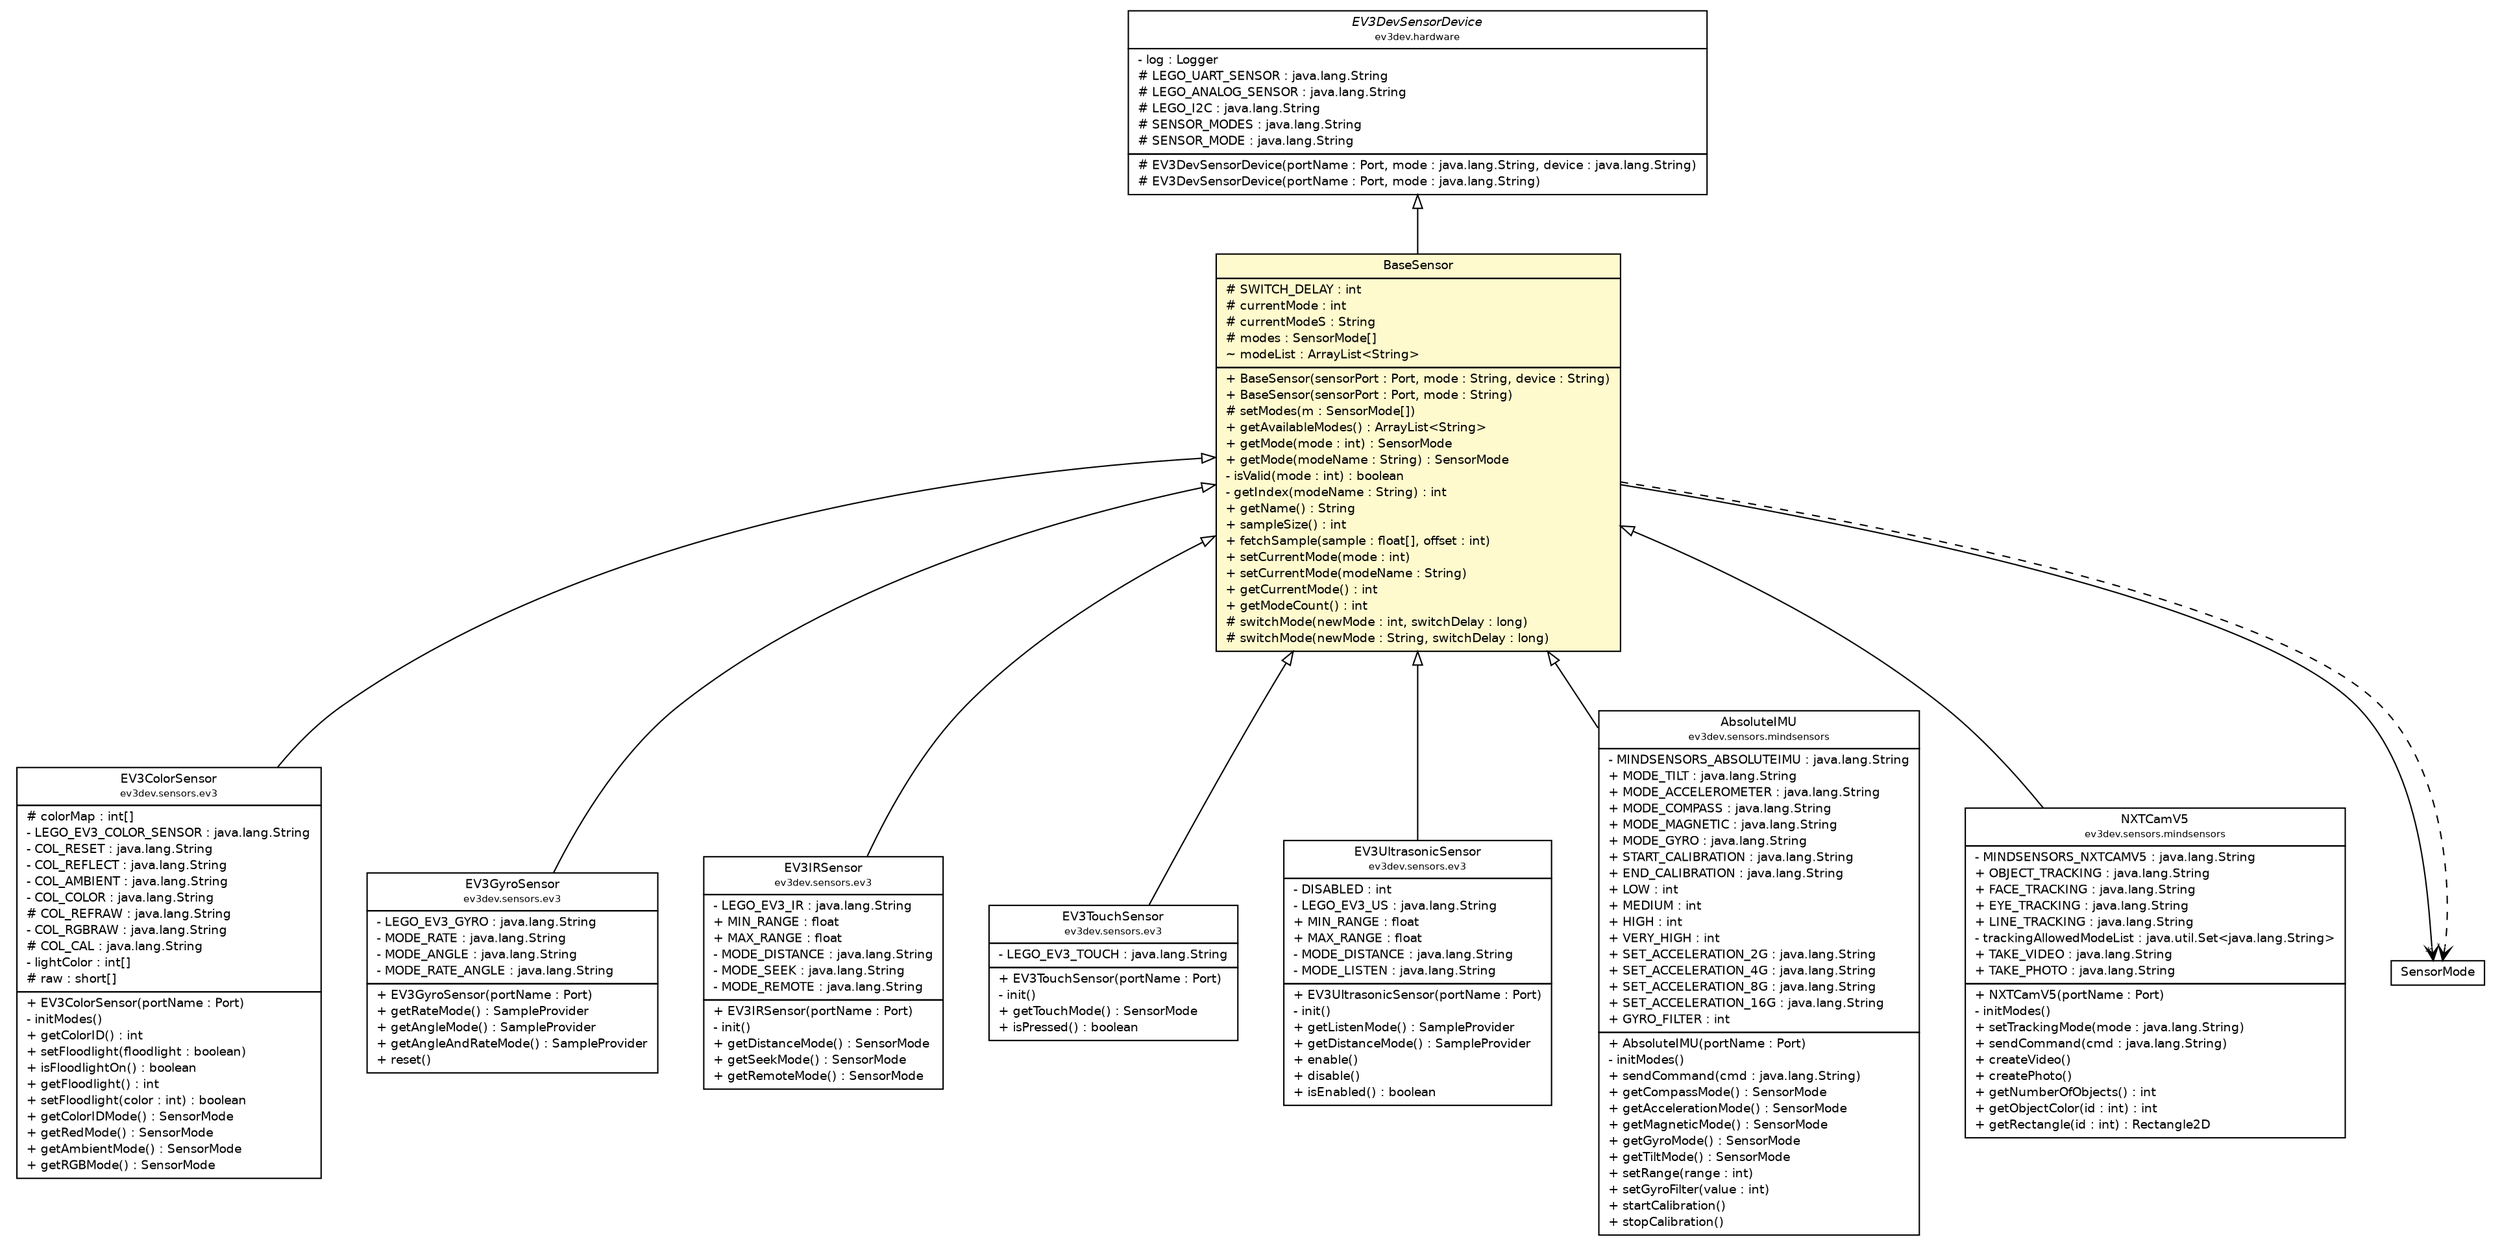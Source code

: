 #!/usr/local/bin/dot
#
# Class diagram 
# Generated by UMLGraph version R5_6-24-gf6e263 (http://www.umlgraph.org/)
#

digraph G {
	edge [fontname="Helvetica",fontsize=10,labelfontname="Helvetica",labelfontsize=10];
	node [fontname="Helvetica",fontsize=10,shape=plaintext];
	nodesep=0.25;
	ranksep=0.5;
	// ev3dev.hardware.EV3DevSensorDevice
	c1004 [label=<<table title="ev3dev.hardware.EV3DevSensorDevice" border="0" cellborder="1" cellspacing="0" cellpadding="2" port="p" href="../hardware/EV3DevSensorDevice.html">
		<tr><td><table border="0" cellspacing="0" cellpadding="1">
<tr><td align="center" balign="center"><font face="Helvetica-Oblique"> EV3DevSensorDevice </font></td></tr>
<tr><td align="center" balign="center"><font point-size="7.0"> ev3dev.hardware </font></td></tr>
		</table></td></tr>
		<tr><td><table border="0" cellspacing="0" cellpadding="1">
<tr><td align="left" balign="left"> - log : Logger </td></tr>
<tr><td align="left" balign="left"> # LEGO_UART_SENSOR : java.lang.String </td></tr>
<tr><td align="left" balign="left"> # LEGO_ANALOG_SENSOR : java.lang.String </td></tr>
<tr><td align="left" balign="left"> # LEGO_I2C : java.lang.String </td></tr>
<tr><td align="left" balign="left"> # SENSOR_MODES : java.lang.String </td></tr>
<tr><td align="left" balign="left"> # SENSOR_MODE : java.lang.String </td></tr>
		</table></td></tr>
		<tr><td><table border="0" cellspacing="0" cellpadding="1">
<tr><td align="left" balign="left"> # EV3DevSensorDevice(portName : Port, mode : java.lang.String, device : java.lang.String) </td></tr>
<tr><td align="left" balign="left"> # EV3DevSensorDevice(portName : Port, mode : java.lang.String) </td></tr>
		</table></td></tr>
		</table>>, URL="../hardware/EV3DevSensorDevice.html", fontname="Helvetica", fontcolor="black", fontsize=9.0];
	// ev3dev.sensors.BaseSensor
	c1006 [label=<<table title="ev3dev.sensors.BaseSensor" border="0" cellborder="1" cellspacing="0" cellpadding="2" port="p" bgcolor="lemonChiffon" href="./BaseSensor.html">
		<tr><td><table border="0" cellspacing="0" cellpadding="1">
<tr><td align="center" balign="center"> BaseSensor </td></tr>
		</table></td></tr>
		<tr><td><table border="0" cellspacing="0" cellpadding="1">
<tr><td align="left" balign="left"> # SWITCH_DELAY : int </td></tr>
<tr><td align="left" balign="left"> # currentMode : int </td></tr>
<tr><td align="left" balign="left"> # currentModeS : String </td></tr>
<tr><td align="left" balign="left"> # modes : SensorMode[] </td></tr>
<tr><td align="left" balign="left"> ~ modeList : ArrayList&lt;String&gt; </td></tr>
		</table></td></tr>
		<tr><td><table border="0" cellspacing="0" cellpadding="1">
<tr><td align="left" balign="left"> + BaseSensor(sensorPort : Port, mode : String, device : String) </td></tr>
<tr><td align="left" balign="left"> + BaseSensor(sensorPort : Port, mode : String) </td></tr>
<tr><td align="left" balign="left"> # setModes(m : SensorMode[]) </td></tr>
<tr><td align="left" balign="left"> + getAvailableModes() : ArrayList&lt;String&gt; </td></tr>
<tr><td align="left" balign="left"> + getMode(mode : int) : SensorMode </td></tr>
<tr><td align="left" balign="left"> + getMode(modeName : String) : SensorMode </td></tr>
<tr><td align="left" balign="left"> - isValid(mode : int) : boolean </td></tr>
<tr><td align="left" balign="left"> - getIndex(modeName : String) : int </td></tr>
<tr><td align="left" balign="left"> + getName() : String </td></tr>
<tr><td align="left" balign="left"> + sampleSize() : int </td></tr>
<tr><td align="left" balign="left"> + fetchSample(sample : float[], offset : int) </td></tr>
<tr><td align="left" balign="left"> + setCurrentMode(mode : int) </td></tr>
<tr><td align="left" balign="left"> + setCurrentMode(modeName : String) </td></tr>
<tr><td align="left" balign="left"> + getCurrentMode() : int </td></tr>
<tr><td align="left" balign="left"> + getModeCount() : int </td></tr>
<tr><td align="left" balign="left"> # switchMode(newMode : int, switchDelay : long) </td></tr>
<tr><td align="left" balign="left"> # switchMode(newMode : String, switchDelay : long) </td></tr>
		</table></td></tr>
		</table>>, URL="./BaseSensor.html", fontname="Helvetica", fontcolor="black", fontsize=9.0];
	// ev3dev.sensors.ev3.EV3ColorSensor
	c1012 [label=<<table title="ev3dev.sensors.ev3.EV3ColorSensor" border="0" cellborder="1" cellspacing="0" cellpadding="2" port="p" href="./ev3/EV3ColorSensor.html">
		<tr><td><table border="0" cellspacing="0" cellpadding="1">
<tr><td align="center" balign="center"> EV3ColorSensor </td></tr>
<tr><td align="center" balign="center"><font point-size="7.0"> ev3dev.sensors.ev3 </font></td></tr>
		</table></td></tr>
		<tr><td><table border="0" cellspacing="0" cellpadding="1">
<tr><td align="left" balign="left"> # colorMap : int[] </td></tr>
<tr><td align="left" balign="left"> - LEGO_EV3_COLOR_SENSOR : java.lang.String </td></tr>
<tr><td align="left" balign="left"> - COL_RESET : java.lang.String </td></tr>
<tr><td align="left" balign="left"> - COL_REFLECT : java.lang.String </td></tr>
<tr><td align="left" balign="left"> - COL_AMBIENT : java.lang.String </td></tr>
<tr><td align="left" balign="left"> - COL_COLOR : java.lang.String </td></tr>
<tr><td align="left" balign="left"> # COL_REFRAW : java.lang.String </td></tr>
<tr><td align="left" balign="left"> - COL_RGBRAW : java.lang.String </td></tr>
<tr><td align="left" balign="left"> # COL_CAL : java.lang.String </td></tr>
<tr><td align="left" balign="left"> - lightColor : int[] </td></tr>
<tr><td align="left" balign="left"> # raw : short[] </td></tr>
		</table></td></tr>
		<tr><td><table border="0" cellspacing="0" cellpadding="1">
<tr><td align="left" balign="left"> + EV3ColorSensor(portName : Port) </td></tr>
<tr><td align="left" balign="left"> - initModes() </td></tr>
<tr><td align="left" balign="left"> + getColorID() : int </td></tr>
<tr><td align="left" balign="left"> + setFloodlight(floodlight : boolean) </td></tr>
<tr><td align="left" balign="left"> + isFloodlightOn() : boolean </td></tr>
<tr><td align="left" balign="left"> + getFloodlight() : int </td></tr>
<tr><td align="left" balign="left"> + setFloodlight(color : int) : boolean </td></tr>
<tr><td align="left" balign="left"> + getColorIDMode() : SensorMode </td></tr>
<tr><td align="left" balign="left"> + getRedMode() : SensorMode </td></tr>
<tr><td align="left" balign="left"> + getAmbientMode() : SensorMode </td></tr>
<tr><td align="left" balign="left"> + getRGBMode() : SensorMode </td></tr>
		</table></td></tr>
		</table>>, URL="./ev3/EV3ColorSensor.html", fontname="Helvetica", fontcolor="black", fontsize=9.0];
	// ev3dev.sensors.ev3.EV3GyroSensor
	c1017 [label=<<table title="ev3dev.sensors.ev3.EV3GyroSensor" border="0" cellborder="1" cellspacing="0" cellpadding="2" port="p" href="./ev3/EV3GyroSensor.html">
		<tr><td><table border="0" cellspacing="0" cellpadding="1">
<tr><td align="center" balign="center"> EV3GyroSensor </td></tr>
<tr><td align="center" balign="center"><font point-size="7.0"> ev3dev.sensors.ev3 </font></td></tr>
		</table></td></tr>
		<tr><td><table border="0" cellspacing="0" cellpadding="1">
<tr><td align="left" balign="left"> - LEGO_EV3_GYRO : java.lang.String </td></tr>
<tr><td align="left" balign="left"> - MODE_RATE : java.lang.String </td></tr>
<tr><td align="left" balign="left"> - MODE_ANGLE : java.lang.String </td></tr>
<tr><td align="left" balign="left"> - MODE_RATE_ANGLE : java.lang.String </td></tr>
		</table></td></tr>
		<tr><td><table border="0" cellspacing="0" cellpadding="1">
<tr><td align="left" balign="left"> + EV3GyroSensor(portName : Port) </td></tr>
<tr><td align="left" balign="left"> + getRateMode() : SampleProvider </td></tr>
<tr><td align="left" balign="left"> + getAngleMode() : SampleProvider </td></tr>
<tr><td align="left" balign="left"> + getAngleAndRateMode() : SampleProvider </td></tr>
<tr><td align="left" balign="left"> + reset() </td></tr>
		</table></td></tr>
		</table>>, URL="./ev3/EV3GyroSensor.html", fontname="Helvetica", fontcolor="black", fontsize=9.0];
	// ev3dev.sensors.ev3.EV3IRSensor
	c1021 [label=<<table title="ev3dev.sensors.ev3.EV3IRSensor" border="0" cellborder="1" cellspacing="0" cellpadding="2" port="p" href="./ev3/EV3IRSensor.html">
		<tr><td><table border="0" cellspacing="0" cellpadding="1">
<tr><td align="center" balign="center"> EV3IRSensor </td></tr>
<tr><td align="center" balign="center"><font point-size="7.0"> ev3dev.sensors.ev3 </font></td></tr>
		</table></td></tr>
		<tr><td><table border="0" cellspacing="0" cellpadding="1">
<tr><td align="left" balign="left"> - LEGO_EV3_IR : java.lang.String </td></tr>
<tr><td align="left" balign="left"> + MIN_RANGE : float </td></tr>
<tr><td align="left" balign="left"> + MAX_RANGE : float </td></tr>
<tr><td align="left" balign="left"> - MODE_DISTANCE : java.lang.String </td></tr>
<tr><td align="left" balign="left"> - MODE_SEEK : java.lang.String </td></tr>
<tr><td align="left" balign="left"> - MODE_REMOTE : java.lang.String </td></tr>
		</table></td></tr>
		<tr><td><table border="0" cellspacing="0" cellpadding="1">
<tr><td align="left" balign="left"> + EV3IRSensor(portName : Port) </td></tr>
<tr><td align="left" balign="left"> - init() </td></tr>
<tr><td align="left" balign="left"> + getDistanceMode() : SensorMode </td></tr>
<tr><td align="left" balign="left"> + getSeekMode() : SensorMode </td></tr>
<tr><td align="left" balign="left"> + getRemoteMode() : SensorMode </td></tr>
		</table></td></tr>
		</table>>, URL="./ev3/EV3IRSensor.html", fontname="Helvetica", fontcolor="black", fontsize=9.0];
	// ev3dev.sensors.ev3.EV3TouchSensor
	c1025 [label=<<table title="ev3dev.sensors.ev3.EV3TouchSensor" border="0" cellborder="1" cellspacing="0" cellpadding="2" port="p" href="./ev3/EV3TouchSensor.html">
		<tr><td><table border="0" cellspacing="0" cellpadding="1">
<tr><td align="center" balign="center"> EV3TouchSensor </td></tr>
<tr><td align="center" balign="center"><font point-size="7.0"> ev3dev.sensors.ev3 </font></td></tr>
		</table></td></tr>
		<tr><td><table border="0" cellspacing="0" cellpadding="1">
<tr><td align="left" balign="left"> - LEGO_EV3_TOUCH : java.lang.String </td></tr>
		</table></td></tr>
		<tr><td><table border="0" cellspacing="0" cellpadding="1">
<tr><td align="left" balign="left"> + EV3TouchSensor(portName : Port) </td></tr>
<tr><td align="left" balign="left"> - init() </td></tr>
<tr><td align="left" balign="left"> + getTouchMode() : SensorMode </td></tr>
<tr><td align="left" balign="left"> + isPressed() : boolean </td></tr>
		</table></td></tr>
		</table>>, URL="./ev3/EV3TouchSensor.html", fontname="Helvetica", fontcolor="black", fontsize=9.0];
	// ev3dev.sensors.ev3.EV3UltrasonicSensor
	c1027 [label=<<table title="ev3dev.sensors.ev3.EV3UltrasonicSensor" border="0" cellborder="1" cellspacing="0" cellpadding="2" port="p" href="./ev3/EV3UltrasonicSensor.html">
		<tr><td><table border="0" cellspacing="0" cellpadding="1">
<tr><td align="center" balign="center"> EV3UltrasonicSensor </td></tr>
<tr><td align="center" balign="center"><font point-size="7.0"> ev3dev.sensors.ev3 </font></td></tr>
		</table></td></tr>
		<tr><td><table border="0" cellspacing="0" cellpadding="1">
<tr><td align="left" balign="left"> - DISABLED : int </td></tr>
<tr><td align="left" balign="left"> - LEGO_EV3_US : java.lang.String </td></tr>
<tr><td align="left" balign="left"> + MIN_RANGE : float </td></tr>
<tr><td align="left" balign="left"> + MAX_RANGE : float </td></tr>
<tr><td align="left" balign="left"> - MODE_DISTANCE : java.lang.String </td></tr>
<tr><td align="left" balign="left"> - MODE_LISTEN : java.lang.String </td></tr>
		</table></td></tr>
		<tr><td><table border="0" cellspacing="0" cellpadding="1">
<tr><td align="left" balign="left"> + EV3UltrasonicSensor(portName : Port) </td></tr>
<tr><td align="left" balign="left"> - init() </td></tr>
<tr><td align="left" balign="left"> + getListenMode() : SampleProvider </td></tr>
<tr><td align="left" balign="left"> + getDistanceMode() : SampleProvider </td></tr>
<tr><td align="left" balign="left"> + enable() </td></tr>
<tr><td align="left" balign="left"> + disable() </td></tr>
<tr><td align="left" balign="left"> + isEnabled() : boolean </td></tr>
		</table></td></tr>
		</table>>, URL="./ev3/EV3UltrasonicSensor.html", fontname="Helvetica", fontcolor="black", fontsize=9.0];
	// ev3dev.sensors.mindsensors.AbsoluteIMU
	c1030 [label=<<table title="ev3dev.sensors.mindsensors.AbsoluteIMU" border="0" cellborder="1" cellspacing="0" cellpadding="2" port="p" href="./mindsensors/AbsoluteIMU.html">
		<tr><td><table border="0" cellspacing="0" cellpadding="1">
<tr><td align="center" balign="center"> AbsoluteIMU </td></tr>
<tr><td align="center" balign="center"><font point-size="7.0"> ev3dev.sensors.mindsensors </font></td></tr>
		</table></td></tr>
		<tr><td><table border="0" cellspacing="0" cellpadding="1">
<tr><td align="left" balign="left"> - MINDSENSORS_ABSOLUTEIMU : java.lang.String </td></tr>
<tr><td align="left" balign="left"> + MODE_TILT : java.lang.String </td></tr>
<tr><td align="left" balign="left"> + MODE_ACCELEROMETER : java.lang.String </td></tr>
<tr><td align="left" balign="left"> + MODE_COMPASS : java.lang.String </td></tr>
<tr><td align="left" balign="left"> + MODE_MAGNETIC : java.lang.String </td></tr>
<tr><td align="left" balign="left"> + MODE_GYRO : java.lang.String </td></tr>
<tr><td align="left" balign="left"> + START_CALIBRATION : java.lang.String </td></tr>
<tr><td align="left" balign="left"> + END_CALIBRATION : java.lang.String </td></tr>
<tr><td align="left" balign="left"> + LOW : int </td></tr>
<tr><td align="left" balign="left"> + MEDIUM : int </td></tr>
<tr><td align="left" balign="left"> + HIGH : int </td></tr>
<tr><td align="left" balign="left"> + VERY_HIGH : int </td></tr>
<tr><td align="left" balign="left"> + SET_ACCELERATION_2G : java.lang.String </td></tr>
<tr><td align="left" balign="left"> + SET_ACCELERATION_4G : java.lang.String </td></tr>
<tr><td align="left" balign="left"> + SET_ACCELERATION_8G : java.lang.String </td></tr>
<tr><td align="left" balign="left"> + SET_ACCELERATION_16G : java.lang.String </td></tr>
<tr><td align="left" balign="left"> + GYRO_FILTER : int </td></tr>
		</table></td></tr>
		<tr><td><table border="0" cellspacing="0" cellpadding="1">
<tr><td align="left" balign="left"> + AbsoluteIMU(portName : Port) </td></tr>
<tr><td align="left" balign="left"> - initModes() </td></tr>
<tr><td align="left" balign="left"> + sendCommand(cmd : java.lang.String) </td></tr>
<tr><td align="left" balign="left"> + getCompassMode() : SensorMode </td></tr>
<tr><td align="left" balign="left"> + getAccelerationMode() : SensorMode </td></tr>
<tr><td align="left" balign="left"> + getMagneticMode() : SensorMode </td></tr>
<tr><td align="left" balign="left"> + getGyroMode() : SensorMode </td></tr>
<tr><td align="left" balign="left"> + getTiltMode() : SensorMode </td></tr>
<tr><td align="left" balign="left"> + setRange(range : int) </td></tr>
<tr><td align="left" balign="left"> + setGyroFilter(value : int) </td></tr>
<tr><td align="left" balign="left"> + startCalibration() </td></tr>
<tr><td align="left" balign="left"> + stopCalibration() </td></tr>
		</table></td></tr>
		</table>>, URL="./mindsensors/AbsoluteIMU.html", fontname="Helvetica", fontcolor="black", fontsize=9.0];
	// ev3dev.sensors.mindsensors.NXTCamV5
	c1036 [label=<<table title="ev3dev.sensors.mindsensors.NXTCamV5" border="0" cellborder="1" cellspacing="0" cellpadding="2" port="p" href="./mindsensors/NXTCamV5.html">
		<tr><td><table border="0" cellspacing="0" cellpadding="1">
<tr><td align="center" balign="center"> NXTCamV5 </td></tr>
<tr><td align="center" balign="center"><font point-size="7.0"> ev3dev.sensors.mindsensors </font></td></tr>
		</table></td></tr>
		<tr><td><table border="0" cellspacing="0" cellpadding="1">
<tr><td align="left" balign="left"> - MINDSENSORS_NXTCAMV5 : java.lang.String </td></tr>
<tr><td align="left" balign="left"> + OBJECT_TRACKING : java.lang.String </td></tr>
<tr><td align="left" balign="left"> + FACE_TRACKING : java.lang.String </td></tr>
<tr><td align="left" balign="left"> + EYE_TRACKING : java.lang.String </td></tr>
<tr><td align="left" balign="left"> + LINE_TRACKING : java.lang.String </td></tr>
<tr><td align="left" balign="left"> - trackingAllowedModeList : java.util.Set&lt;java.lang.String&gt; </td></tr>
<tr><td align="left" balign="left"> + TAKE_VIDEO : java.lang.String </td></tr>
<tr><td align="left" balign="left"> + TAKE_PHOTO : java.lang.String </td></tr>
		</table></td></tr>
		<tr><td><table border="0" cellspacing="0" cellpadding="1">
<tr><td align="left" balign="left"> + NXTCamV5(portName : Port) </td></tr>
<tr><td align="left" balign="left"> - initModes() </td></tr>
<tr><td align="left" balign="left"> + setTrackingMode(mode : java.lang.String) </td></tr>
<tr><td align="left" balign="left"> + sendCommand(cmd : java.lang.String) </td></tr>
<tr><td align="left" balign="left"> + createVideo() </td></tr>
<tr><td align="left" balign="left"> + createPhoto() </td></tr>
<tr><td align="left" balign="left"> + getNumberOfObjects() : int </td></tr>
<tr><td align="left" balign="left"> + getObjectColor(id : int) : int </td></tr>
<tr><td align="left" balign="left"> + getRectangle(id : int) : Rectangle2D </td></tr>
		</table></td></tr>
		</table>>, URL="./mindsensors/NXTCamV5.html", fontname="Helvetica", fontcolor="black", fontsize=9.0];
	//ev3dev.sensors.BaseSensor extends ev3dev.hardware.EV3DevSensorDevice
	c1004:p -> c1006:p [dir=back,arrowtail=empty];
	//ev3dev.sensors.ev3.EV3ColorSensor extends ev3dev.sensors.BaseSensor
	c1006:p -> c1012:p [dir=back,arrowtail=empty];
	//ev3dev.sensors.ev3.EV3GyroSensor extends ev3dev.sensors.BaseSensor
	c1006:p -> c1017:p [dir=back,arrowtail=empty];
	//ev3dev.sensors.ev3.EV3IRSensor extends ev3dev.sensors.BaseSensor
	c1006:p -> c1021:p [dir=back,arrowtail=empty];
	//ev3dev.sensors.ev3.EV3TouchSensor extends ev3dev.sensors.BaseSensor
	c1006:p -> c1025:p [dir=back,arrowtail=empty];
	//ev3dev.sensors.ev3.EV3UltrasonicSensor extends ev3dev.sensors.BaseSensor
	c1006:p -> c1027:p [dir=back,arrowtail=empty];
	//ev3dev.sensors.mindsensors.AbsoluteIMU extends ev3dev.sensors.BaseSensor
	c1006:p -> c1030:p [dir=back,arrowtail=empty];
	//ev3dev.sensors.mindsensors.NXTCamV5 extends ev3dev.sensors.BaseSensor
	c1006:p -> c1036:p [dir=back,arrowtail=empty];
	// ev3dev.sensors.BaseSensor NAVASSOC SensorMode
	c1006:p -> c1043:p [taillabel="", label="", headlabel="*", fontname="Helvetica", fontcolor="black", fontsize=10.0, color="black", arrowhead=open];
	// ev3dev.sensors.BaseSensor DEPEND SensorMode
	c1006:p -> c1043:p [taillabel="", label="", headlabel="", fontname="Helvetica", fontcolor="black", fontsize=10.0, color="black", arrowhead=open, style=dashed];
	// SensorMode
	c1043[label=<<table title="SensorMode" border="0" cellborder="1" cellspacing="0" cellpadding="2" port="p" href="http://java.sun.com/j2se/1.4.2/docs/api//SensorMode.html">
		<tr><td><table border="0" cellspacing="0" cellpadding="1">
<tr><td align="center" balign="center"> SensorMode </td></tr>
		</table></td></tr>
		</table>>, fontname="Helvetica", fontcolor="black", fontsize=9.0];
}

